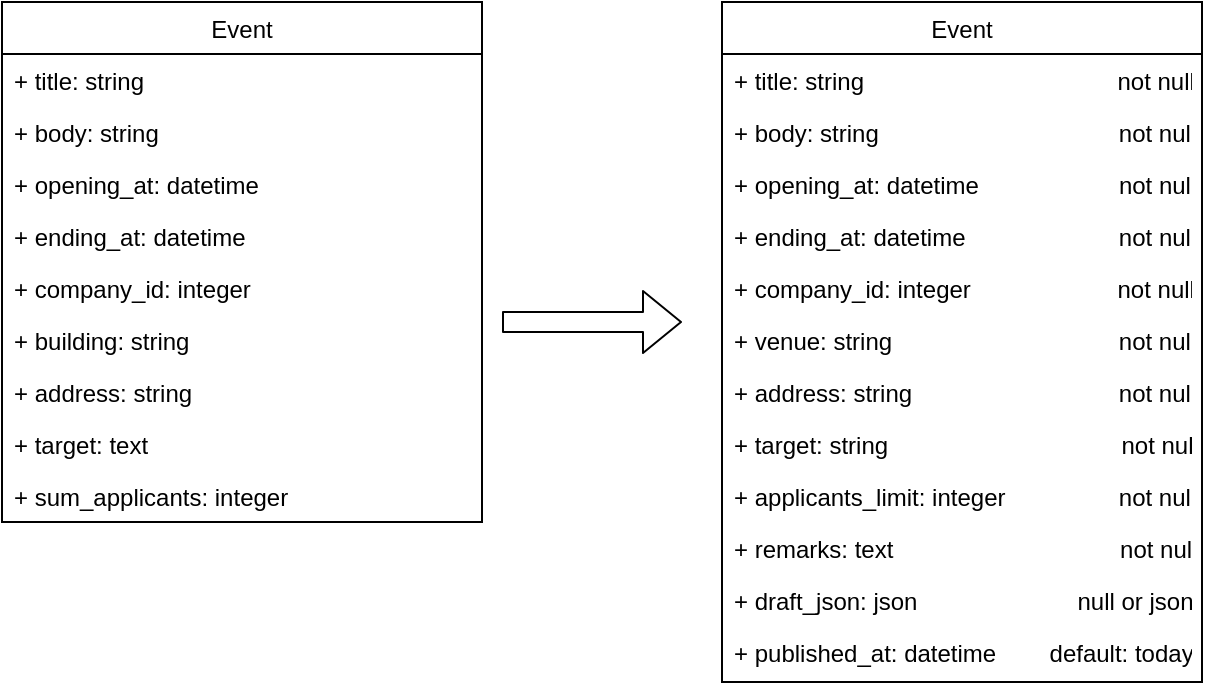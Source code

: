 <mxfile version="13.7.1" type="github">
  <diagram id="zh6upqJe6l4VtV0jMup6" name="Page-1">
    <mxGraphModel dx="1426" dy="722" grid="1" gridSize="10" guides="1" tooltips="1" connect="1" arrows="1" fold="1" page="1" pageScale="1" pageWidth="850" pageHeight="1100" math="0" shadow="0">
      <root>
        <mxCell id="0" />
        <mxCell id="1" parent="0" />
        <mxCell id="wL93ZF1Hcs1_HjAlWy3b-2" value="Event" style="swimlane;fontStyle=0;childLayout=stackLayout;horizontal=1;startSize=26;fillColor=none;horizontalStack=0;resizeParent=1;resizeParentMax=0;resizeLast=0;collapsible=1;marginBottom=0;" parent="1" vertex="1">
          <mxGeometry x="160" y="80" width="240" height="260" as="geometry" />
        </mxCell>
        <mxCell id="wL93ZF1Hcs1_HjAlWy3b-3" value="+ title: string" style="text;strokeColor=none;fillColor=none;align=left;verticalAlign=top;spacingLeft=4;spacingRight=4;overflow=hidden;rotatable=0;points=[[0,0.5],[1,0.5]];portConstraint=eastwest;" parent="wL93ZF1Hcs1_HjAlWy3b-2" vertex="1">
          <mxGeometry y="26" width="240" height="26" as="geometry" />
        </mxCell>
        <mxCell id="wL93ZF1Hcs1_HjAlWy3b-4" value="+ body: string" style="text;strokeColor=none;fillColor=none;align=left;verticalAlign=top;spacingLeft=4;spacingRight=4;overflow=hidden;rotatable=0;points=[[0,0.5],[1,0.5]];portConstraint=eastwest;" parent="wL93ZF1Hcs1_HjAlWy3b-2" vertex="1">
          <mxGeometry y="52" width="240" height="26" as="geometry" />
        </mxCell>
        <mxCell id="wL93ZF1Hcs1_HjAlWy3b-5" value="+ opening_at: datetime" style="text;strokeColor=none;fillColor=none;align=left;verticalAlign=top;spacingLeft=4;spacingRight=4;overflow=hidden;rotatable=0;points=[[0,0.5],[1,0.5]];portConstraint=eastwest;fontStyle=0" parent="wL93ZF1Hcs1_HjAlWy3b-2" vertex="1">
          <mxGeometry y="78" width="240" height="26" as="geometry" />
        </mxCell>
        <mxCell id="wL93ZF1Hcs1_HjAlWy3b-7" value="+ ending_at: datetime" style="text;strokeColor=none;fillColor=none;align=left;verticalAlign=top;spacingLeft=4;spacingRight=4;overflow=hidden;rotatable=0;points=[[0,0.5],[1,0.5]];portConstraint=eastwest;" parent="wL93ZF1Hcs1_HjAlWy3b-2" vertex="1">
          <mxGeometry y="104" width="240" height="26" as="geometry" />
        </mxCell>
        <mxCell id="wL93ZF1Hcs1_HjAlWy3b-8" value="+ company_id: integer" style="text;strokeColor=none;fillColor=none;align=left;verticalAlign=top;spacingLeft=4;spacingRight=4;overflow=hidden;rotatable=0;points=[[0,0.5],[1,0.5]];portConstraint=eastwest;" parent="wL93ZF1Hcs1_HjAlWy3b-2" vertex="1">
          <mxGeometry y="130" width="240" height="26" as="geometry" />
        </mxCell>
        <mxCell id="wL93ZF1Hcs1_HjAlWy3b-10" value="+ building: string" style="text;strokeColor=none;fillColor=none;align=left;verticalAlign=top;spacingLeft=4;spacingRight=4;overflow=hidden;rotatable=0;points=[[0,0.5],[1,0.5]];portConstraint=eastwest;" parent="wL93ZF1Hcs1_HjAlWy3b-2" vertex="1">
          <mxGeometry y="156" width="240" height="26" as="geometry" />
        </mxCell>
        <mxCell id="wL93ZF1Hcs1_HjAlWy3b-11" value="+ address: string" style="text;strokeColor=none;fillColor=none;align=left;verticalAlign=top;spacingLeft=4;spacingRight=4;overflow=hidden;rotatable=0;points=[[0,0.5],[1,0.5]];portConstraint=eastwest;" parent="wL93ZF1Hcs1_HjAlWy3b-2" vertex="1">
          <mxGeometry y="182" width="240" height="26" as="geometry" />
        </mxCell>
        <mxCell id="wL93ZF1Hcs1_HjAlWy3b-12" value="+ target: text" style="text;strokeColor=none;fillColor=none;align=left;verticalAlign=top;spacingLeft=4;spacingRight=4;overflow=hidden;rotatable=0;points=[[0,0.5],[1,0.5]];portConstraint=eastwest;" parent="wL93ZF1Hcs1_HjAlWy3b-2" vertex="1">
          <mxGeometry y="208" width="240" height="26" as="geometry" />
        </mxCell>
        <mxCell id="wL93ZF1Hcs1_HjAlWy3b-13" value="+ sum_applicants: integer" style="text;strokeColor=none;fillColor=none;align=left;verticalAlign=top;spacingLeft=4;spacingRight=4;overflow=hidden;rotatable=0;points=[[0,0.5],[1,0.5]];portConstraint=eastwest;" parent="wL93ZF1Hcs1_HjAlWy3b-2" vertex="1">
          <mxGeometry y="234" width="240" height="26" as="geometry" />
        </mxCell>
        <mxCell id="wL93ZF1Hcs1_HjAlWy3b-16" value="Event" style="swimlane;fontStyle=0;childLayout=stackLayout;horizontal=1;startSize=26;fillColor=none;horizontalStack=0;resizeParent=1;resizeParentMax=0;resizeLast=0;collapsible=1;marginBottom=0;" parent="1" vertex="1">
          <mxGeometry x="520" y="80" width="240" height="340" as="geometry" />
        </mxCell>
        <mxCell id="wL93ZF1Hcs1_HjAlWy3b-17" value="+ title: string                                      not null" style="text;strokeColor=none;fillColor=none;align=left;verticalAlign=top;spacingLeft=4;spacingRight=4;overflow=hidden;rotatable=0;points=[[0,0.5],[1,0.5]];portConstraint=eastwest;" parent="wL93ZF1Hcs1_HjAlWy3b-16" vertex="1">
          <mxGeometry y="26" width="240" height="26" as="geometry" />
        </mxCell>
        <mxCell id="wL93ZF1Hcs1_HjAlWy3b-18" value="+ body: string                                    not null" style="text;strokeColor=none;fillColor=none;align=left;verticalAlign=top;spacingLeft=4;spacingRight=4;overflow=hidden;rotatable=0;points=[[0,0.5],[1,0.5]];portConstraint=eastwest;" parent="wL93ZF1Hcs1_HjAlWy3b-16" vertex="1">
          <mxGeometry y="52" width="240" height="26" as="geometry" />
        </mxCell>
        <mxCell id="wL93ZF1Hcs1_HjAlWy3b-19" value="+ opening_at: datetime                     not null" style="text;strokeColor=none;fillColor=none;align=left;verticalAlign=top;spacingLeft=4;spacingRight=4;overflow=hidden;rotatable=0;points=[[0,0.5],[1,0.5]];portConstraint=eastwest;fontStyle=0" parent="wL93ZF1Hcs1_HjAlWy3b-16" vertex="1">
          <mxGeometry y="78" width="240" height="26" as="geometry" />
        </mxCell>
        <mxCell id="wL93ZF1Hcs1_HjAlWy3b-20" value="+ ending_at: datetime                       not null" style="text;strokeColor=none;fillColor=none;align=left;verticalAlign=top;spacingLeft=4;spacingRight=4;overflow=hidden;rotatable=0;points=[[0,0.5],[1,0.5]];portConstraint=eastwest;" parent="wL93ZF1Hcs1_HjAlWy3b-16" vertex="1">
          <mxGeometry y="104" width="240" height="26" as="geometry" />
        </mxCell>
        <mxCell id="wL93ZF1Hcs1_HjAlWy3b-21" value="+ company_id: integer                      not null" style="text;strokeColor=none;fillColor=none;align=left;verticalAlign=top;spacingLeft=4;spacingRight=4;overflow=hidden;rotatable=0;points=[[0,0.5],[1,0.5]];portConstraint=eastwest;" parent="wL93ZF1Hcs1_HjAlWy3b-16" vertex="1">
          <mxGeometry y="130" width="240" height="26" as="geometry" />
        </mxCell>
        <mxCell id="wL93ZF1Hcs1_HjAlWy3b-22" value="+ venue: string                                  not null" style="text;strokeColor=none;fillColor=none;align=left;verticalAlign=top;spacingLeft=4;spacingRight=4;overflow=hidden;rotatable=0;points=[[0,0.5],[1,0.5]];portConstraint=eastwest;" parent="wL93ZF1Hcs1_HjAlWy3b-16" vertex="1">
          <mxGeometry y="156" width="240" height="26" as="geometry" />
        </mxCell>
        <mxCell id="wL93ZF1Hcs1_HjAlWy3b-23" value="+ address: string                               not null" style="text;strokeColor=none;fillColor=none;align=left;verticalAlign=top;spacingLeft=4;spacingRight=4;overflow=hidden;rotatable=0;points=[[0,0.5],[1,0.5]];portConstraint=eastwest;" parent="wL93ZF1Hcs1_HjAlWy3b-16" vertex="1">
          <mxGeometry y="182" width="240" height="26" as="geometry" />
        </mxCell>
        <mxCell id="wL93ZF1Hcs1_HjAlWy3b-24" value="+ target: string                                   not null" style="text;strokeColor=none;fillColor=none;align=left;verticalAlign=top;spacingLeft=4;spacingRight=4;overflow=hidden;rotatable=0;points=[[0,0.5],[1,0.5]];portConstraint=eastwest;" parent="wL93ZF1Hcs1_HjAlWy3b-16" vertex="1">
          <mxGeometry y="208" width="240" height="26" as="geometry" />
        </mxCell>
        <mxCell id="wL93ZF1Hcs1_HjAlWy3b-25" value="+ applicants_limit: integer                 not null" style="text;strokeColor=none;fillColor=none;align=left;verticalAlign=top;spacingLeft=4;spacingRight=4;overflow=hidden;rotatable=0;points=[[0,0.5],[1,0.5]];portConstraint=eastwest;" parent="wL93ZF1Hcs1_HjAlWy3b-16" vertex="1">
          <mxGeometry y="234" width="240" height="26" as="geometry" />
        </mxCell>
        <mxCell id="wL93ZF1Hcs1_HjAlWy3b-26" value="+ remarks: text                                  not null" style="text;strokeColor=none;fillColor=none;align=left;verticalAlign=top;spacingLeft=4;spacingRight=4;overflow=hidden;rotatable=0;points=[[0,0.5],[1,0.5]];portConstraint=eastwest;" parent="wL93ZF1Hcs1_HjAlWy3b-16" vertex="1">
          <mxGeometry y="260" width="240" height="26" as="geometry" />
        </mxCell>
        <mxCell id="wL93ZF1Hcs1_HjAlWy3b-27" value="+ draft_json: json                        null or json" style="text;strokeColor=none;fillColor=none;align=left;verticalAlign=top;spacingLeft=4;spacingRight=4;overflow=hidden;rotatable=0;points=[[0,0.5],[1,0.5]];portConstraint=eastwest;" parent="wL93ZF1Hcs1_HjAlWy3b-16" vertex="1">
          <mxGeometry y="286" width="240" height="26" as="geometry" />
        </mxCell>
        <mxCell id="wL93ZF1Hcs1_HjAlWy3b-28" value="+ published_at: datetime        default: today" style="text;strokeColor=none;fillColor=none;align=left;verticalAlign=top;spacingLeft=4;spacingRight=4;overflow=hidden;rotatable=0;points=[[0,0.5],[1,0.5]];portConstraint=eastwest;" parent="wL93ZF1Hcs1_HjAlWy3b-16" vertex="1">
          <mxGeometry y="312" width="240" height="28" as="geometry" />
        </mxCell>
        <mxCell id="LuQKzSI4yE-cIomz9Iwu-1" value="" style="shape=flexArrow;endArrow=classic;html=1;" edge="1" parent="1">
          <mxGeometry width="50" height="50" relative="1" as="geometry">
            <mxPoint x="410" y="240" as="sourcePoint" />
            <mxPoint x="500" y="240" as="targetPoint" />
          </mxGeometry>
        </mxCell>
      </root>
    </mxGraphModel>
  </diagram>
</mxfile>
